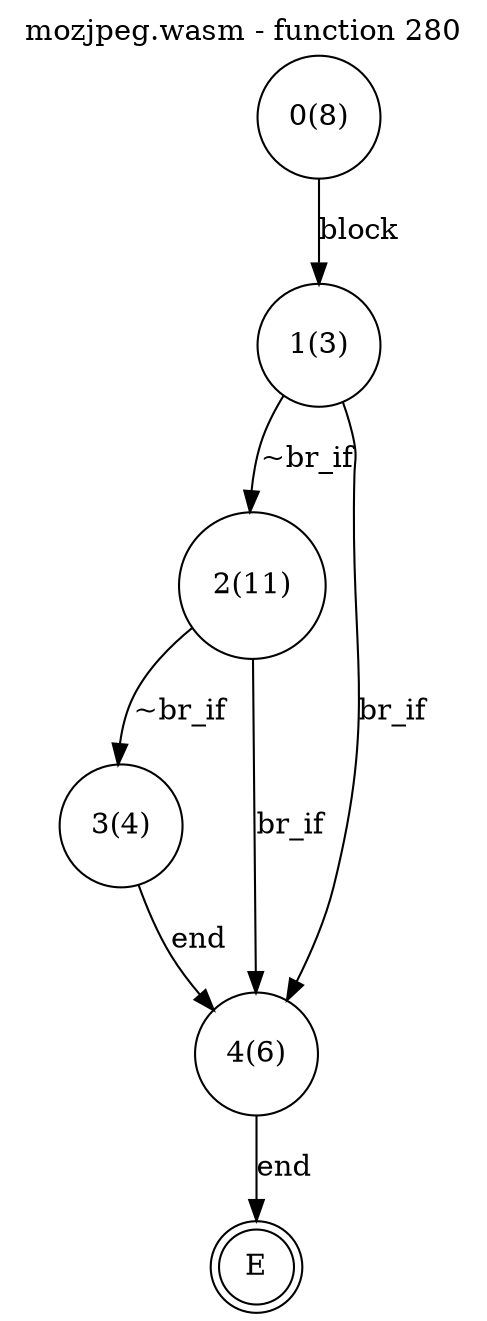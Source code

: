digraph finite_state_machine {
    label = "mozjpeg.wasm - function 280"
    labelloc =  t
    labelfontsize = 16
    labelfontcolor = black
    labelfontname = "Helvetica"
    node [shape = doublecircle]; E ;
node [shape=circle, fontcolor=black, style="", label="0(8)"]0
node [shape=circle, fontcolor=black, style="", label="1(3)"]1
node [shape=circle, fontcolor=black, style="", label="2(11)"]2
node [shape=circle, fontcolor=black, style="", label="3(4)"]3
node [shape=circle, fontcolor=black, style="", label="4(6)"]4
node [shape=circle, fontcolor=black, style="", label="E"]E
    0 -> 1[label="block"];
    1 -> 2[label="~br_if"];
    1 -> 4[label="br_if"];
    2 -> 3[label="~br_if"];
    2 -> 4[label="br_if"];
    3 -> 4[label="end"];
    4 -> E[label="end"];
}
